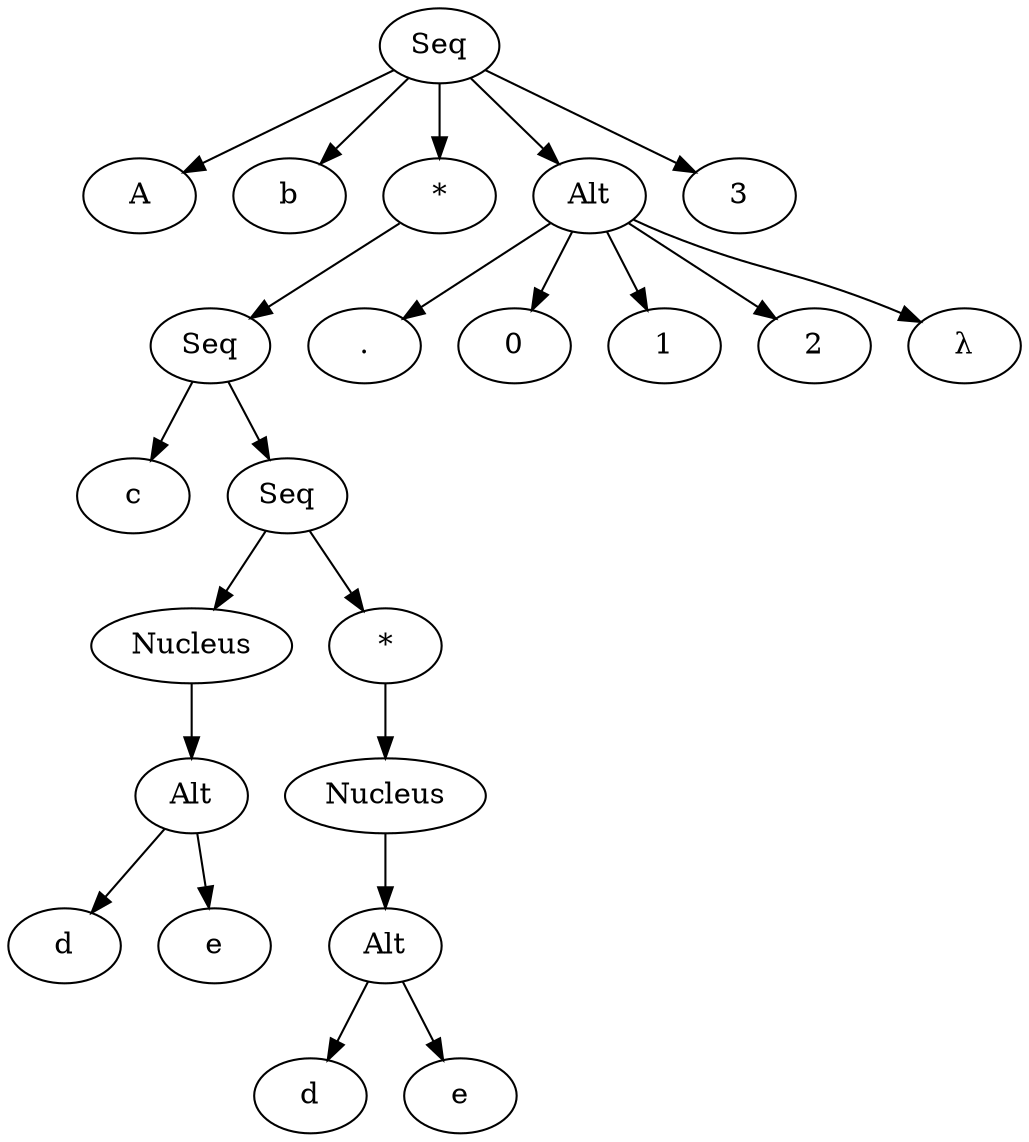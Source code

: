 digraph {
    0 [label="Seq"]
    1 [label="A"]
    2 [label="b"]
    3 [label="*"]
    4 [label="Seq"]
    5 [label="c"]
    6 [label="Seq"]
    7 [label="Nucleus"]
    8 [label="Alt"]
    9 [label="d"]
    10 [label="e"]
    11 [label="*"]
    12 [label="Nucleus"]
    13 [label="Alt"]
    14 [label="d"]
    15 [label="e"]
    16 [label="Alt"]
    17 [label="."]
    18 [label="0"]
    19 [label="1"]
    20 [label="2"]
    21 [label="λ"]
    22 [label="3"]
    0 -> 1
    0 -> 2
    0 -> 3
    3 -> 4
    4 -> 5
    4 -> 6
    6 -> 7
    7 -> 8
    8 -> 9
    8 -> 10
    6 -> 11
    11 -> 12
    12 -> 13
    13 -> 14
    13 -> 15
    0 -> 16
    16 -> 17
    16 -> 18
    16 -> 19
    16 -> 20
    16 -> 21
    0 -> 22
}
